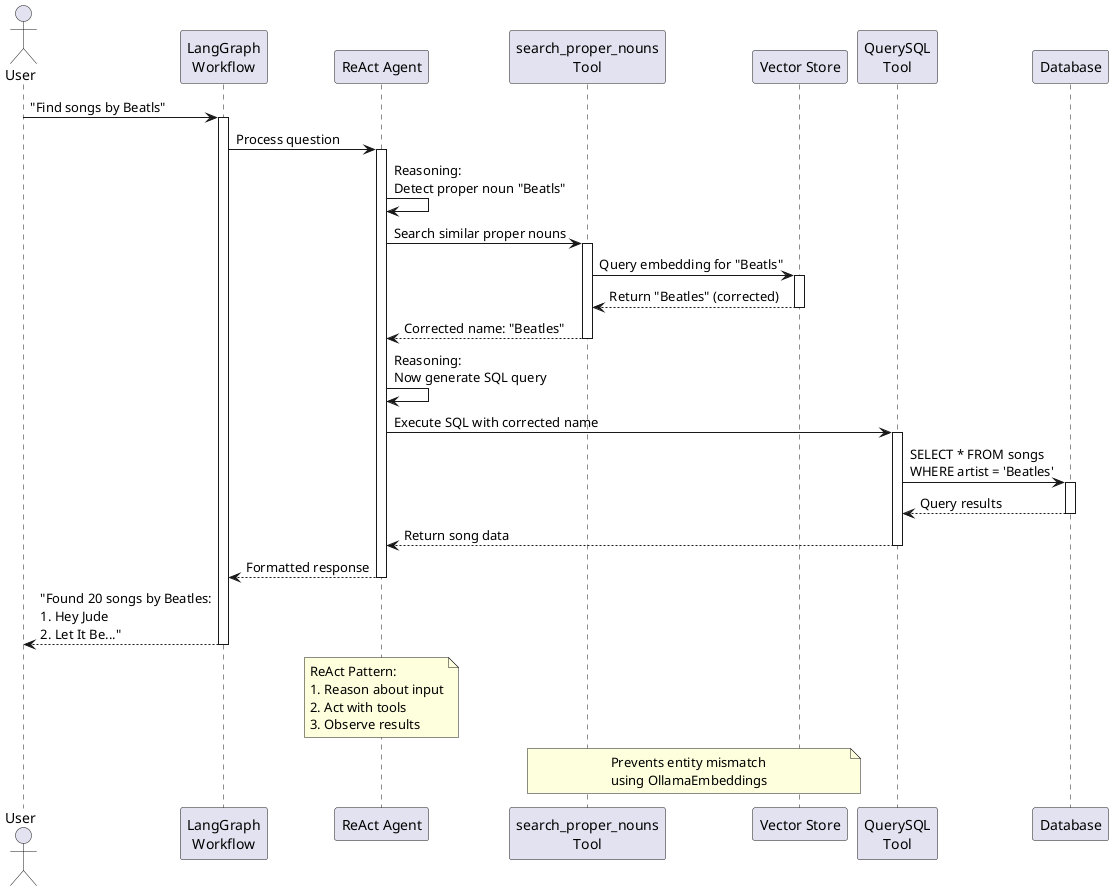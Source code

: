 @startuml SQL Question-Answering Sequence

actor User
participant "LangGraph\nWorkflow" as Workflow
participant "ReAct Agent" as Agent
participant "search_proper_nouns\nTool" as SearchTool
participant "Vector Store" as VectorStore
participant "QuerySQL\nTool" as SQLTool
participant "Database" as DB

User -> Workflow: "Find songs by Beatls"
activate Workflow

Workflow -> Agent: Process question
activate Agent

Agent -> Agent: Reasoning:\nDetect proper noun "Beatls"

Agent -> SearchTool: Search similar proper nouns
activate SearchTool

SearchTool -> VectorStore: Query embedding for "Beatls"
activate VectorStore
VectorStore --> SearchTool: Return "Beatles" (corrected)
deactivate VectorStore

SearchTool --> Agent: Corrected name: "Beatles"
deactivate SearchTool

Agent -> Agent: Reasoning:\nNow generate SQL query

Agent -> SQLTool: Execute SQL with corrected name
activate SQLTool

SQLTool -> DB: SELECT * FROM songs\nWHERE artist = 'Beatles'
activate DB
DB --> SQLTool: Query results
deactivate DB

SQLTool --> Agent: Return song data
deactivate SQLTool

Agent --> Workflow: Formatted response
deactivate Agent

Workflow --> User: "Found 20 songs by Beatles:\n1. Hey Jude\n2. Let It Be..."
deactivate Workflow

note over Agent
ReAct Pattern:
1. Reason about input
2. Act with tools  
3. Observe results
end note

note over SearchTool, VectorStore
Prevents entity mismatch
using OllamaEmbeddings
end note

@enduml